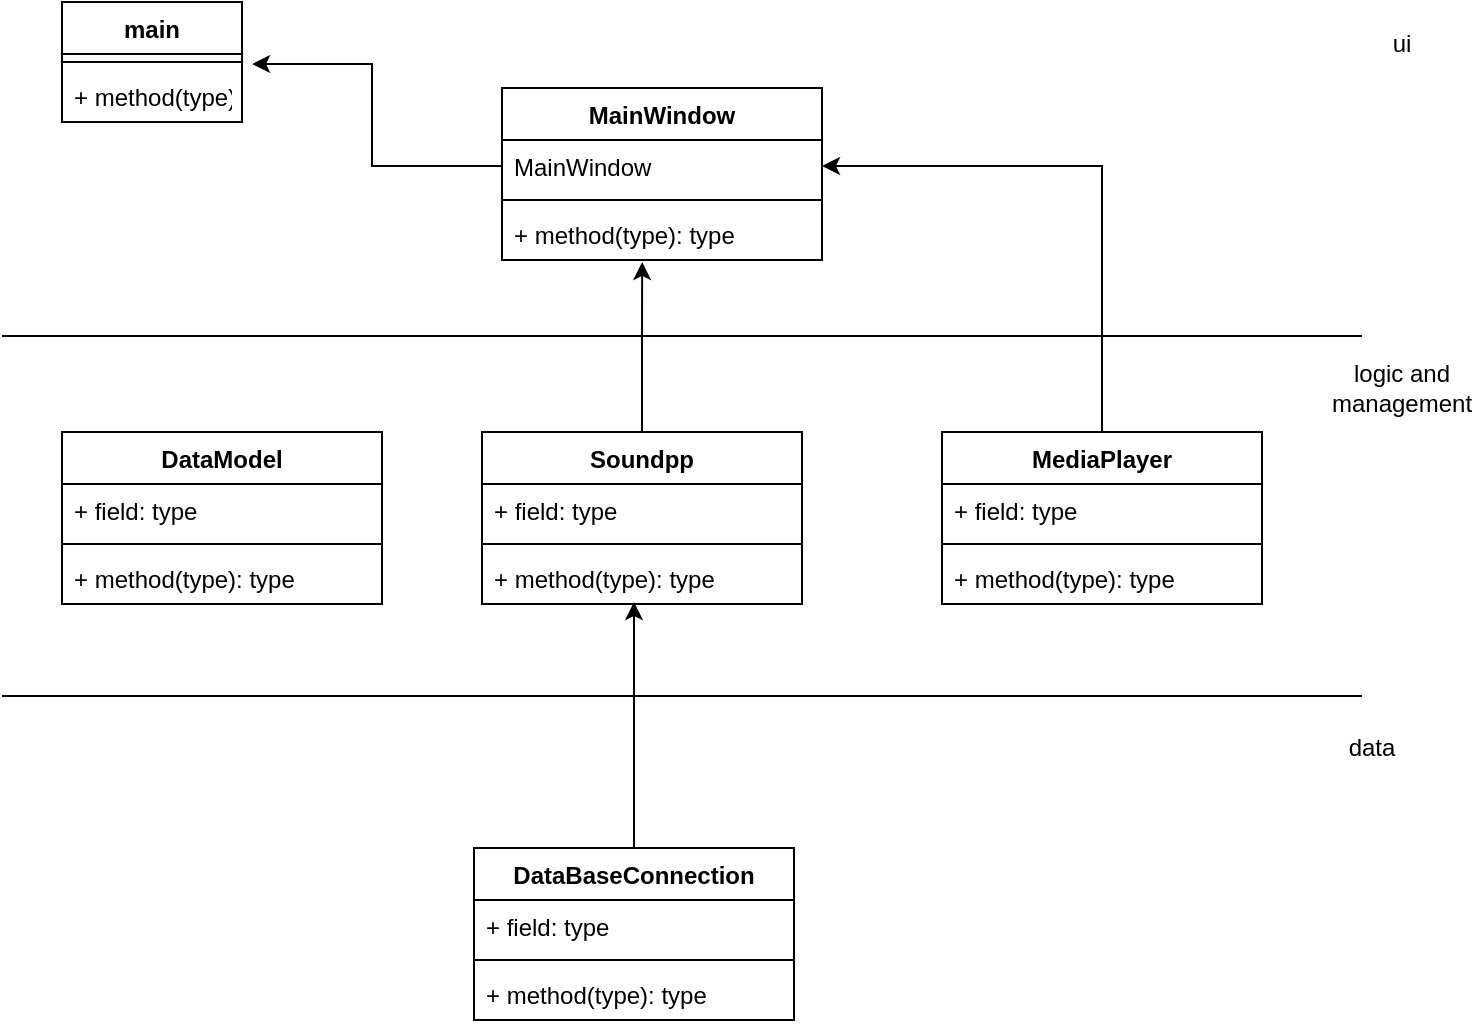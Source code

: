 <mxfile version="12.1.3" type="device" pages="1"><diagram id="tUZVbDTYxAbacZR-sXpI" name="Page-1"><mxGraphModel dx="1408" dy="520" grid="1" gridSize="10" guides="1" tooltips="1" connect="1" arrows="1" fold="1" page="1" pageScale="1" pageWidth="827" pageHeight="1169" math="0" shadow="0"><root><mxCell id="0"/><mxCell id="1" parent="0"/><mxCell id="myJWdsJx_E5_dpZCowXa-1" value="MainWindow" style="swimlane;fontStyle=1;align=center;verticalAlign=top;childLayout=stackLayout;horizontal=1;startSize=26;horizontalStack=0;resizeParent=1;resizeParentMax=0;resizeLast=0;collapsible=1;marginBottom=0;" parent="1" vertex="1"><mxGeometry x="310" y="60" width="160" height="86" as="geometry"/></mxCell><mxCell id="myJWdsJx_E5_dpZCowXa-2" value="MainWindow&#xA;" style="text;strokeColor=none;fillColor=none;align=left;verticalAlign=top;spacingLeft=4;spacingRight=4;overflow=hidden;rotatable=0;points=[[0,0.5],[1,0.5]];portConstraint=eastwest;" parent="myJWdsJx_E5_dpZCowXa-1" vertex="1"><mxGeometry y="26" width="160" height="26" as="geometry"/></mxCell><mxCell id="myJWdsJx_E5_dpZCowXa-3" value="" style="line;strokeWidth=1;fillColor=none;align=left;verticalAlign=middle;spacingTop=-1;spacingLeft=3;spacingRight=3;rotatable=0;labelPosition=right;points=[];portConstraint=eastwest;" parent="myJWdsJx_E5_dpZCowXa-1" vertex="1"><mxGeometry y="52" width="160" height="8" as="geometry"/></mxCell><mxCell id="myJWdsJx_E5_dpZCowXa-4" value="+ method(type): type" style="text;strokeColor=none;fillColor=none;align=left;verticalAlign=top;spacingLeft=4;spacingRight=4;overflow=hidden;rotatable=0;points=[[0,0.5],[1,0.5]];portConstraint=eastwest;" parent="myJWdsJx_E5_dpZCowXa-1" vertex="1"><mxGeometry y="60" width="160" height="26" as="geometry"/></mxCell><mxCell id="myJWdsJx_E5_dpZCowXa-5" value="DataModel" style="swimlane;fontStyle=1;align=center;verticalAlign=top;childLayout=stackLayout;horizontal=1;startSize=26;horizontalStack=0;resizeParent=1;resizeParentMax=0;resizeLast=0;collapsible=1;marginBottom=0;" parent="1" vertex="1"><mxGeometry x="90" y="232" width="160" height="86" as="geometry"/></mxCell><mxCell id="myJWdsJx_E5_dpZCowXa-6" value="+ field: type" style="text;strokeColor=none;fillColor=none;align=left;verticalAlign=top;spacingLeft=4;spacingRight=4;overflow=hidden;rotatable=0;points=[[0,0.5],[1,0.5]];portConstraint=eastwest;" parent="myJWdsJx_E5_dpZCowXa-5" vertex="1"><mxGeometry y="26" width="160" height="26" as="geometry"/></mxCell><mxCell id="myJWdsJx_E5_dpZCowXa-7" value="" style="line;strokeWidth=1;fillColor=none;align=left;verticalAlign=middle;spacingTop=-1;spacingLeft=3;spacingRight=3;rotatable=0;labelPosition=right;points=[];portConstraint=eastwest;" parent="myJWdsJx_E5_dpZCowXa-5" vertex="1"><mxGeometry y="52" width="160" height="8" as="geometry"/></mxCell><mxCell id="myJWdsJx_E5_dpZCowXa-8" value="+ method(type): type" style="text;strokeColor=none;fillColor=none;align=left;verticalAlign=top;spacingLeft=4;spacingRight=4;overflow=hidden;rotatable=0;points=[[0,0.5],[1,0.5]];portConstraint=eastwest;" parent="myJWdsJx_E5_dpZCowXa-5" vertex="1"><mxGeometry y="60" width="160" height="26" as="geometry"/></mxCell><mxCell id="myJWdsJx_E5_dpZCowXa-9" value="" style="line;strokeWidth=1;fillColor=none;align=left;verticalAlign=middle;spacingTop=-1;spacingLeft=3;spacingRight=3;rotatable=0;labelPosition=right;points=[];portConstraint=eastwest;" parent="1" vertex="1"><mxGeometry x="60" y="180" width="680" height="8" as="geometry"/></mxCell><mxCell id="dspCUJ41jjZcsZGRTG6Z-1" style="edgeStyle=orthogonalEdgeStyle;rounded=0;orthogonalLoop=1;jettySize=auto;html=1;exitX=0.5;exitY=0;exitDx=0;exitDy=0;entryX=0.438;entryY=1.038;entryDx=0;entryDy=0;entryPerimeter=0;" edge="1" parent="1" source="myJWdsJx_E5_dpZCowXa-10" target="myJWdsJx_E5_dpZCowXa-4"><mxGeometry relative="1" as="geometry"/></mxCell><mxCell id="myJWdsJx_E5_dpZCowXa-10" value="Soundpp&#xA;" style="swimlane;fontStyle=1;align=center;verticalAlign=top;childLayout=stackLayout;horizontal=1;startSize=26;horizontalStack=0;resizeParent=1;resizeParentMax=0;resizeLast=0;collapsible=1;marginBottom=0;" parent="1" vertex="1"><mxGeometry x="300" y="232" width="160" height="86" as="geometry"/></mxCell><mxCell id="myJWdsJx_E5_dpZCowXa-11" value="+ field: type" style="text;strokeColor=none;fillColor=none;align=left;verticalAlign=top;spacingLeft=4;spacingRight=4;overflow=hidden;rotatable=0;points=[[0,0.5],[1,0.5]];portConstraint=eastwest;" parent="myJWdsJx_E5_dpZCowXa-10" vertex="1"><mxGeometry y="26" width="160" height="26" as="geometry"/></mxCell><mxCell id="myJWdsJx_E5_dpZCowXa-12" value="" style="line;strokeWidth=1;fillColor=none;align=left;verticalAlign=middle;spacingTop=-1;spacingLeft=3;spacingRight=3;rotatable=0;labelPosition=right;points=[];portConstraint=eastwest;" parent="myJWdsJx_E5_dpZCowXa-10" vertex="1"><mxGeometry y="52" width="160" height="8" as="geometry"/></mxCell><mxCell id="myJWdsJx_E5_dpZCowXa-13" value="+ method(type): type" style="text;strokeColor=none;fillColor=none;align=left;verticalAlign=top;spacingLeft=4;spacingRight=4;overflow=hidden;rotatable=0;points=[[0,0.5],[1,0.5]];portConstraint=eastwest;" parent="myJWdsJx_E5_dpZCowXa-10" vertex="1"><mxGeometry y="60" width="160" height="26" as="geometry"/></mxCell><mxCell id="myJWdsJx_E5_dpZCowXa-26" style="edgeStyle=orthogonalEdgeStyle;rounded=0;orthogonalLoop=1;jettySize=auto;html=1;exitX=0.5;exitY=0;exitDx=0;exitDy=0;entryX=0.475;entryY=0.962;entryDx=0;entryDy=0;entryPerimeter=0;" parent="1" source="myJWdsJx_E5_dpZCowXa-14" target="myJWdsJx_E5_dpZCowXa-13" edge="1"><mxGeometry relative="1" as="geometry"/></mxCell><mxCell id="myJWdsJx_E5_dpZCowXa-14" value="DataBaseConnection&#xA;" style="swimlane;fontStyle=1;align=center;verticalAlign=top;childLayout=stackLayout;horizontal=1;startSize=26;horizontalStack=0;resizeParent=1;resizeParentMax=0;resizeLast=0;collapsible=1;marginBottom=0;" parent="1" vertex="1"><mxGeometry x="296" y="440" width="160" height="86" as="geometry"/></mxCell><mxCell id="myJWdsJx_E5_dpZCowXa-15" value="+ field: type" style="text;strokeColor=none;fillColor=none;align=left;verticalAlign=top;spacingLeft=4;spacingRight=4;overflow=hidden;rotatable=0;points=[[0,0.5],[1,0.5]];portConstraint=eastwest;" parent="myJWdsJx_E5_dpZCowXa-14" vertex="1"><mxGeometry y="26" width="160" height="26" as="geometry"/></mxCell><mxCell id="myJWdsJx_E5_dpZCowXa-16" value="" style="line;strokeWidth=1;fillColor=none;align=left;verticalAlign=middle;spacingTop=-1;spacingLeft=3;spacingRight=3;rotatable=0;labelPosition=right;points=[];portConstraint=eastwest;" parent="myJWdsJx_E5_dpZCowXa-14" vertex="1"><mxGeometry y="52" width="160" height="8" as="geometry"/></mxCell><mxCell id="myJWdsJx_E5_dpZCowXa-17" value="+ method(type): type" style="text;strokeColor=none;fillColor=none;align=left;verticalAlign=top;spacingLeft=4;spacingRight=4;overflow=hidden;rotatable=0;points=[[0,0.5],[1,0.5]];portConstraint=eastwest;" parent="myJWdsJx_E5_dpZCowXa-14" vertex="1"><mxGeometry y="60" width="160" height="26" as="geometry"/></mxCell><mxCell id="dspCUJ41jjZcsZGRTG6Z-7" style="edgeStyle=orthogonalEdgeStyle;rounded=0;orthogonalLoop=1;jettySize=auto;html=1;exitX=0.5;exitY=0;exitDx=0;exitDy=0;entryX=1;entryY=0.5;entryDx=0;entryDy=0;" edge="1" parent="1" source="myJWdsJx_E5_dpZCowXa-18" target="myJWdsJx_E5_dpZCowXa-2"><mxGeometry relative="1" as="geometry"/></mxCell><mxCell id="myJWdsJx_E5_dpZCowXa-18" value="MediaPlayer&#xA;" style="swimlane;fontStyle=1;align=center;verticalAlign=top;childLayout=stackLayout;horizontal=1;startSize=26;horizontalStack=0;resizeParent=1;resizeParentMax=0;resizeLast=0;collapsible=1;marginBottom=0;" parent="1" vertex="1"><mxGeometry x="530" y="232" width="160" height="86" as="geometry"/></mxCell><mxCell id="myJWdsJx_E5_dpZCowXa-19" value="+ field: type" style="text;strokeColor=none;fillColor=none;align=left;verticalAlign=top;spacingLeft=4;spacingRight=4;overflow=hidden;rotatable=0;points=[[0,0.5],[1,0.5]];portConstraint=eastwest;" parent="myJWdsJx_E5_dpZCowXa-18" vertex="1"><mxGeometry y="26" width="160" height="26" as="geometry"/></mxCell><mxCell id="myJWdsJx_E5_dpZCowXa-20" value="" style="line;strokeWidth=1;fillColor=none;align=left;verticalAlign=middle;spacingTop=-1;spacingLeft=3;spacingRight=3;rotatable=0;labelPosition=right;points=[];portConstraint=eastwest;" parent="myJWdsJx_E5_dpZCowXa-18" vertex="1"><mxGeometry y="52" width="160" height="8" as="geometry"/></mxCell><mxCell id="myJWdsJx_E5_dpZCowXa-21" value="+ method(type): type" style="text;strokeColor=none;fillColor=none;align=left;verticalAlign=top;spacingLeft=4;spacingRight=4;overflow=hidden;rotatable=0;points=[[0,0.5],[1,0.5]];portConstraint=eastwest;" parent="myJWdsJx_E5_dpZCowXa-18" vertex="1"><mxGeometry y="60" width="160" height="26" as="geometry"/></mxCell><mxCell id="myJWdsJx_E5_dpZCowXa-27" value="main" style="swimlane;fontStyle=1;align=center;verticalAlign=top;childLayout=stackLayout;horizontal=1;startSize=26;horizontalStack=0;resizeParent=1;resizeParentMax=0;resizeLast=0;collapsible=1;marginBottom=0;" parent="1" vertex="1"><mxGeometry x="90" y="17" width="90" height="60" as="geometry"/></mxCell><mxCell id="myJWdsJx_E5_dpZCowXa-29" value="" style="line;strokeWidth=1;fillColor=none;align=left;verticalAlign=middle;spacingTop=-1;spacingLeft=3;spacingRight=3;rotatable=0;labelPosition=right;points=[];portConstraint=eastwest;" parent="myJWdsJx_E5_dpZCowXa-27" vertex="1"><mxGeometry y="26" width="90" height="8" as="geometry"/></mxCell><mxCell id="myJWdsJx_E5_dpZCowXa-30" value="+ method(type): type" style="text;strokeColor=none;fillColor=none;align=left;verticalAlign=top;spacingLeft=4;spacingRight=4;overflow=hidden;rotatable=0;points=[[0,0.5],[1,0.5]];portConstraint=eastwest;" parent="myJWdsJx_E5_dpZCowXa-27" vertex="1"><mxGeometry y="34" width="90" height="26" as="geometry"/></mxCell><mxCell id="myJWdsJx_E5_dpZCowXa-39" value="" style="line;strokeWidth=1;fillColor=none;align=left;verticalAlign=middle;spacingTop=-1;spacingLeft=3;spacingRight=3;rotatable=0;labelPosition=right;points=[];portConstraint=eastwest;" parent="1" vertex="1"><mxGeometry x="60" y="360" width="680" height="8" as="geometry"/></mxCell><mxCell id="DBOcFLfothaUZkqkk-RL-1" value="ui" style="text;html=1;strokeColor=none;fillColor=none;align=center;verticalAlign=middle;whiteSpace=wrap;rounded=0;" parent="1" vertex="1"><mxGeometry x="740" y="28" width="40" height="20" as="geometry"/></mxCell><mxCell id="DBOcFLfothaUZkqkk-RL-2" value="&lt;div&gt;logic and &lt;br&gt;&lt;/div&gt;&lt;div&gt;management&lt;/div&gt;" style="text;html=1;strokeColor=none;fillColor=none;align=center;verticalAlign=middle;whiteSpace=wrap;rounded=0;" parent="1" vertex="1"><mxGeometry x="740" y="200" width="40" height="20" as="geometry"/></mxCell><mxCell id="DBOcFLfothaUZkqkk-RL-3" value="data" style="text;html=1;strokeColor=none;fillColor=none;align=center;verticalAlign=middle;whiteSpace=wrap;rounded=0;" parent="1" vertex="1"><mxGeometry x="725" y="380" width="40" height="20" as="geometry"/></mxCell><mxCell id="dspCUJ41jjZcsZGRTG6Z-10" style="edgeStyle=orthogonalEdgeStyle;rounded=0;orthogonalLoop=1;jettySize=auto;html=1;exitX=0;exitY=0.5;exitDx=0;exitDy=0;entryX=1.056;entryY=-0.115;entryDx=0;entryDy=0;entryPerimeter=0;" edge="1" parent="1" source="myJWdsJx_E5_dpZCowXa-2" target="myJWdsJx_E5_dpZCowXa-30"><mxGeometry relative="1" as="geometry"/></mxCell></root></mxGraphModel></diagram></mxfile>